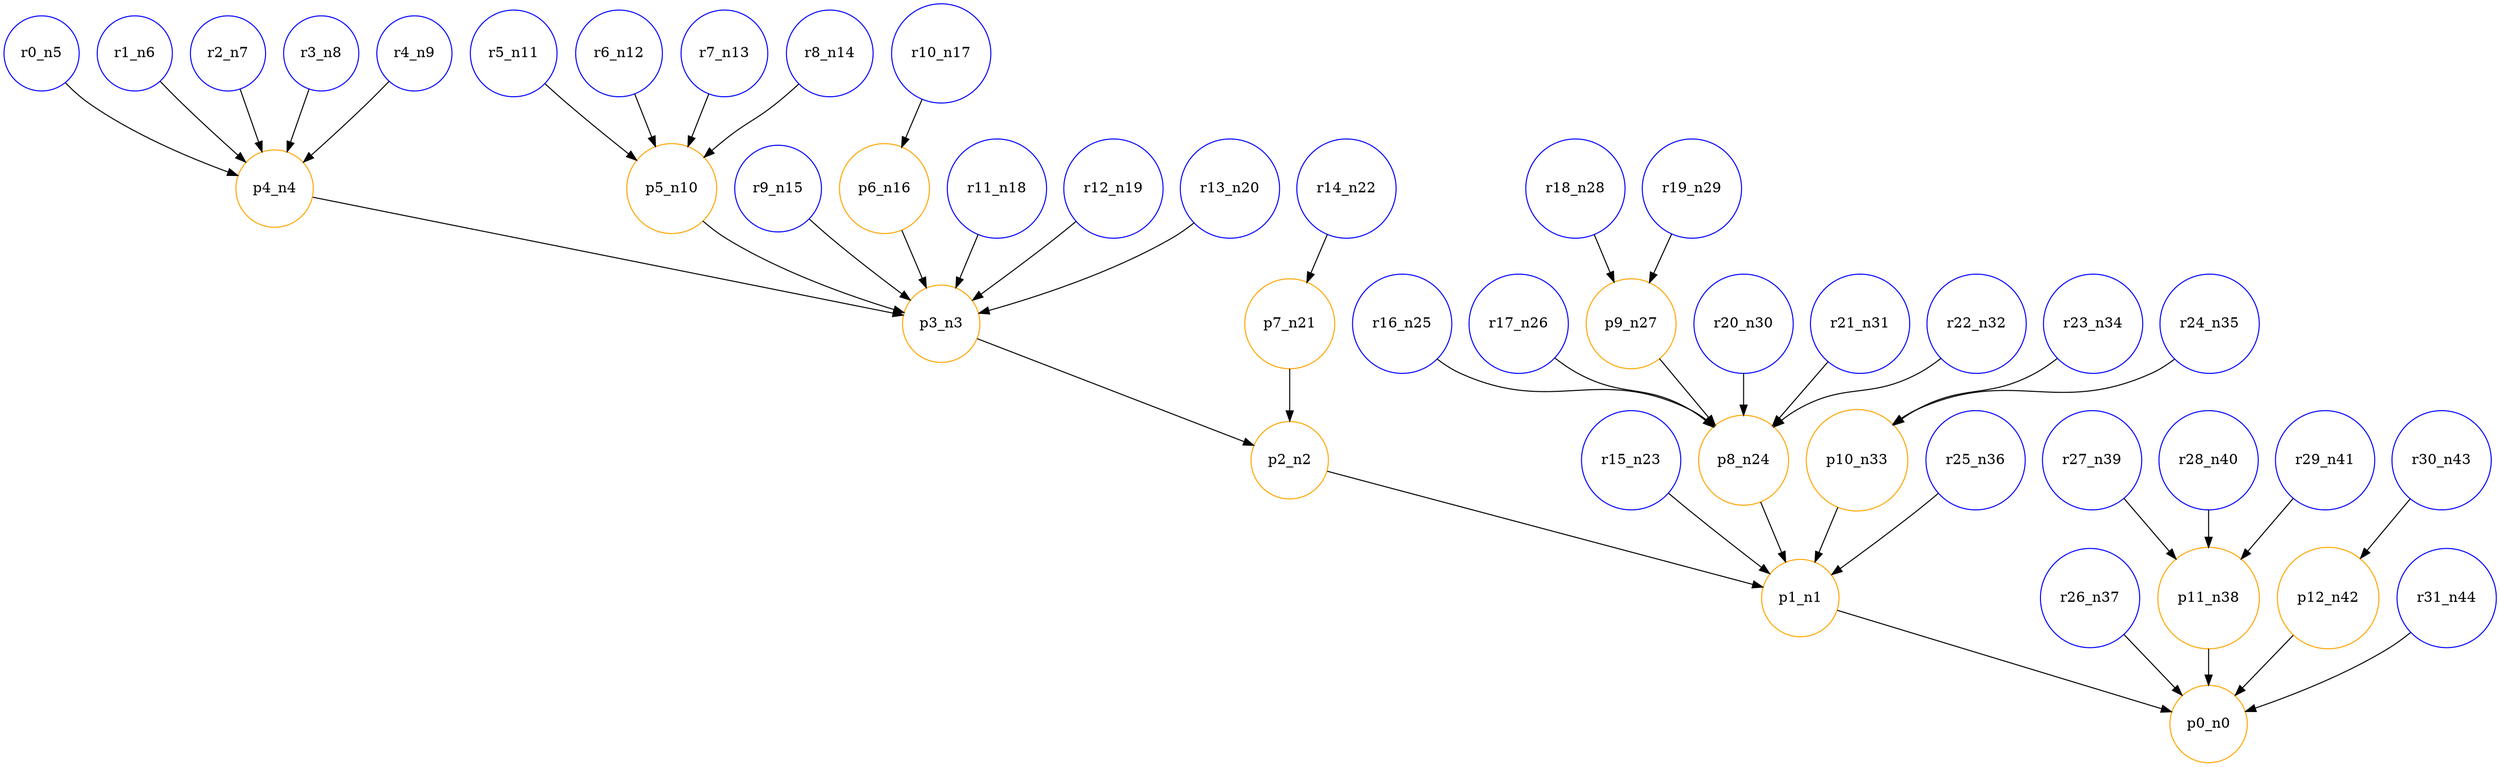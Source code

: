 strict digraph G {
  p0_n0 [ shape="circle" color="orange" ];
  p1_n1 [ shape="circle" color="orange" ];
  r26_n37 [ shape="circle" color="blue" ];
  p11_n38 [ shape="circle" color="orange" ];
  p12_n42 [ shape="circle" color="orange" ];
  r31_n44 [ shape="circle" color="blue" ];
  p2_n2 [ shape="circle" color="orange" ];
  r15_n23 [ shape="circle" color="blue" ];
  p8_n24 [ shape="circle" color="orange" ];
  p10_n33 [ shape="circle" color="orange" ];
  r25_n36 [ shape="circle" color="blue" ];
  p3_n3 [ shape="circle" color="orange" ];
  p7_n21 [ shape="circle" color="orange" ];
  p4_n4 [ shape="circle" color="orange" ];
  p5_n10 [ shape="circle" color="orange" ];
  r9_n15 [ shape="circle" color="blue" ];
  p6_n16 [ shape="circle" color="orange" ];
  r11_n18 [ shape="circle" color="blue" ];
  r12_n19 [ shape="circle" color="blue" ];
  r13_n20 [ shape="circle" color="blue" ];
  r0_n5 [ shape="circle" color="blue" ];
  r1_n6 [ shape="circle" color="blue" ];
  r2_n7 [ shape="circle" color="blue" ];
  r3_n8 [ shape="circle" color="blue" ];
  r4_n9 [ shape="circle" color="blue" ];
  r5_n11 [ shape="circle" color="blue" ];
  r6_n12 [ shape="circle" color="blue" ];
  r7_n13 [ shape="circle" color="blue" ];
  r8_n14 [ shape="circle" color="blue" ];
  r10_n17 [ shape="circle" color="blue" ];
  r14_n22 [ shape="circle" color="blue" ];
  r16_n25 [ shape="circle" color="blue" ];
  r17_n26 [ shape="circle" color="blue" ];
  p9_n27 [ shape="circle" color="orange" ];
  r20_n30 [ shape="circle" color="blue" ];
  r21_n31 [ shape="circle" color="blue" ];
  r22_n32 [ shape="circle" color="blue" ];
  r18_n28 [ shape="circle" color="blue" ];
  r19_n29 [ shape="circle" color="blue" ];
  r23_n34 [ shape="circle" color="blue" ];
  r24_n35 [ shape="circle" color="blue" ];
  r27_n39 [ shape="circle" color="blue" ];
  r28_n40 [ shape="circle" color="blue" ];
  r29_n41 [ shape="circle" color="blue" ];
  r30_n43 [ shape="circle" color="blue" ];
  p1_n1 -> p0_n0 [ ];
  r26_n37 -> p0_n0 [ ];
  p11_n38 -> p0_n0 [ ];
  p12_n42 -> p0_n0 [ ];
  r31_n44 -> p0_n0 [ ];
  p2_n2 -> p1_n1 [ ];
  r15_n23 -> p1_n1 [ ];
  p8_n24 -> p1_n1 [ ];
  p10_n33 -> p1_n1 [ ];
  r25_n36 -> p1_n1 [ ];
  p3_n3 -> p2_n2 [ ];
  p7_n21 -> p2_n2 [ ];
  p4_n4 -> p3_n3 [ ];
  p5_n10 -> p3_n3 [ ];
  r9_n15 -> p3_n3 [ ];
  p6_n16 -> p3_n3 [ ];
  r11_n18 -> p3_n3 [ ];
  r12_n19 -> p3_n3 [ ];
  r13_n20 -> p3_n3 [ ];
  r0_n5 -> p4_n4 [ ];
  r1_n6 -> p4_n4 [ ];
  r2_n7 -> p4_n4 [ ];
  r3_n8 -> p4_n4 [ ];
  r4_n9 -> p4_n4 [ ];
  r5_n11 -> p5_n10 [ ];
  r6_n12 -> p5_n10 [ ];
  r7_n13 -> p5_n10 [ ];
  r8_n14 -> p5_n10 [ ];
  r10_n17 -> p6_n16 [ ];
  r14_n22 -> p7_n21 [ ];
  r16_n25 -> p8_n24 [ ];
  r17_n26 -> p8_n24 [ ];
  p9_n27 -> p8_n24 [ ];
  r20_n30 -> p8_n24 [ ];
  r21_n31 -> p8_n24 [ ];
  r22_n32 -> p8_n24 [ ];
  r18_n28 -> p9_n27 [ ];
  r19_n29 -> p9_n27 [ ];
  r23_n34 -> p10_n33 [ ];
  r24_n35 -> p10_n33 [ ];
  r27_n39 -> p11_n38 [ ];
  r28_n40 -> p11_n38 [ ];
  r29_n41 -> p11_n38 [ ];
  r30_n43 -> p12_n42 [ ];
}
